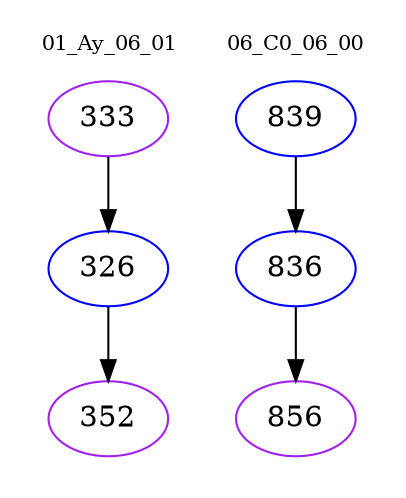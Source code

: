 digraph{
subgraph cluster_0 {
color = white
label = "01_Ay_06_01";
fontsize=10;
T0_333 [label="333", color="purple"]
T0_333 -> T0_326 [color="black"]
T0_326 [label="326", color="blue"]
T0_326 -> T0_352 [color="black"]
T0_352 [label="352", color="purple"]
}
subgraph cluster_1 {
color = white
label = "06_C0_06_00";
fontsize=10;
T1_839 [label="839", color="blue"]
T1_839 -> T1_836 [color="black"]
T1_836 [label="836", color="blue"]
T1_836 -> T1_856 [color="black"]
T1_856 [label="856", color="purple"]
}
}
